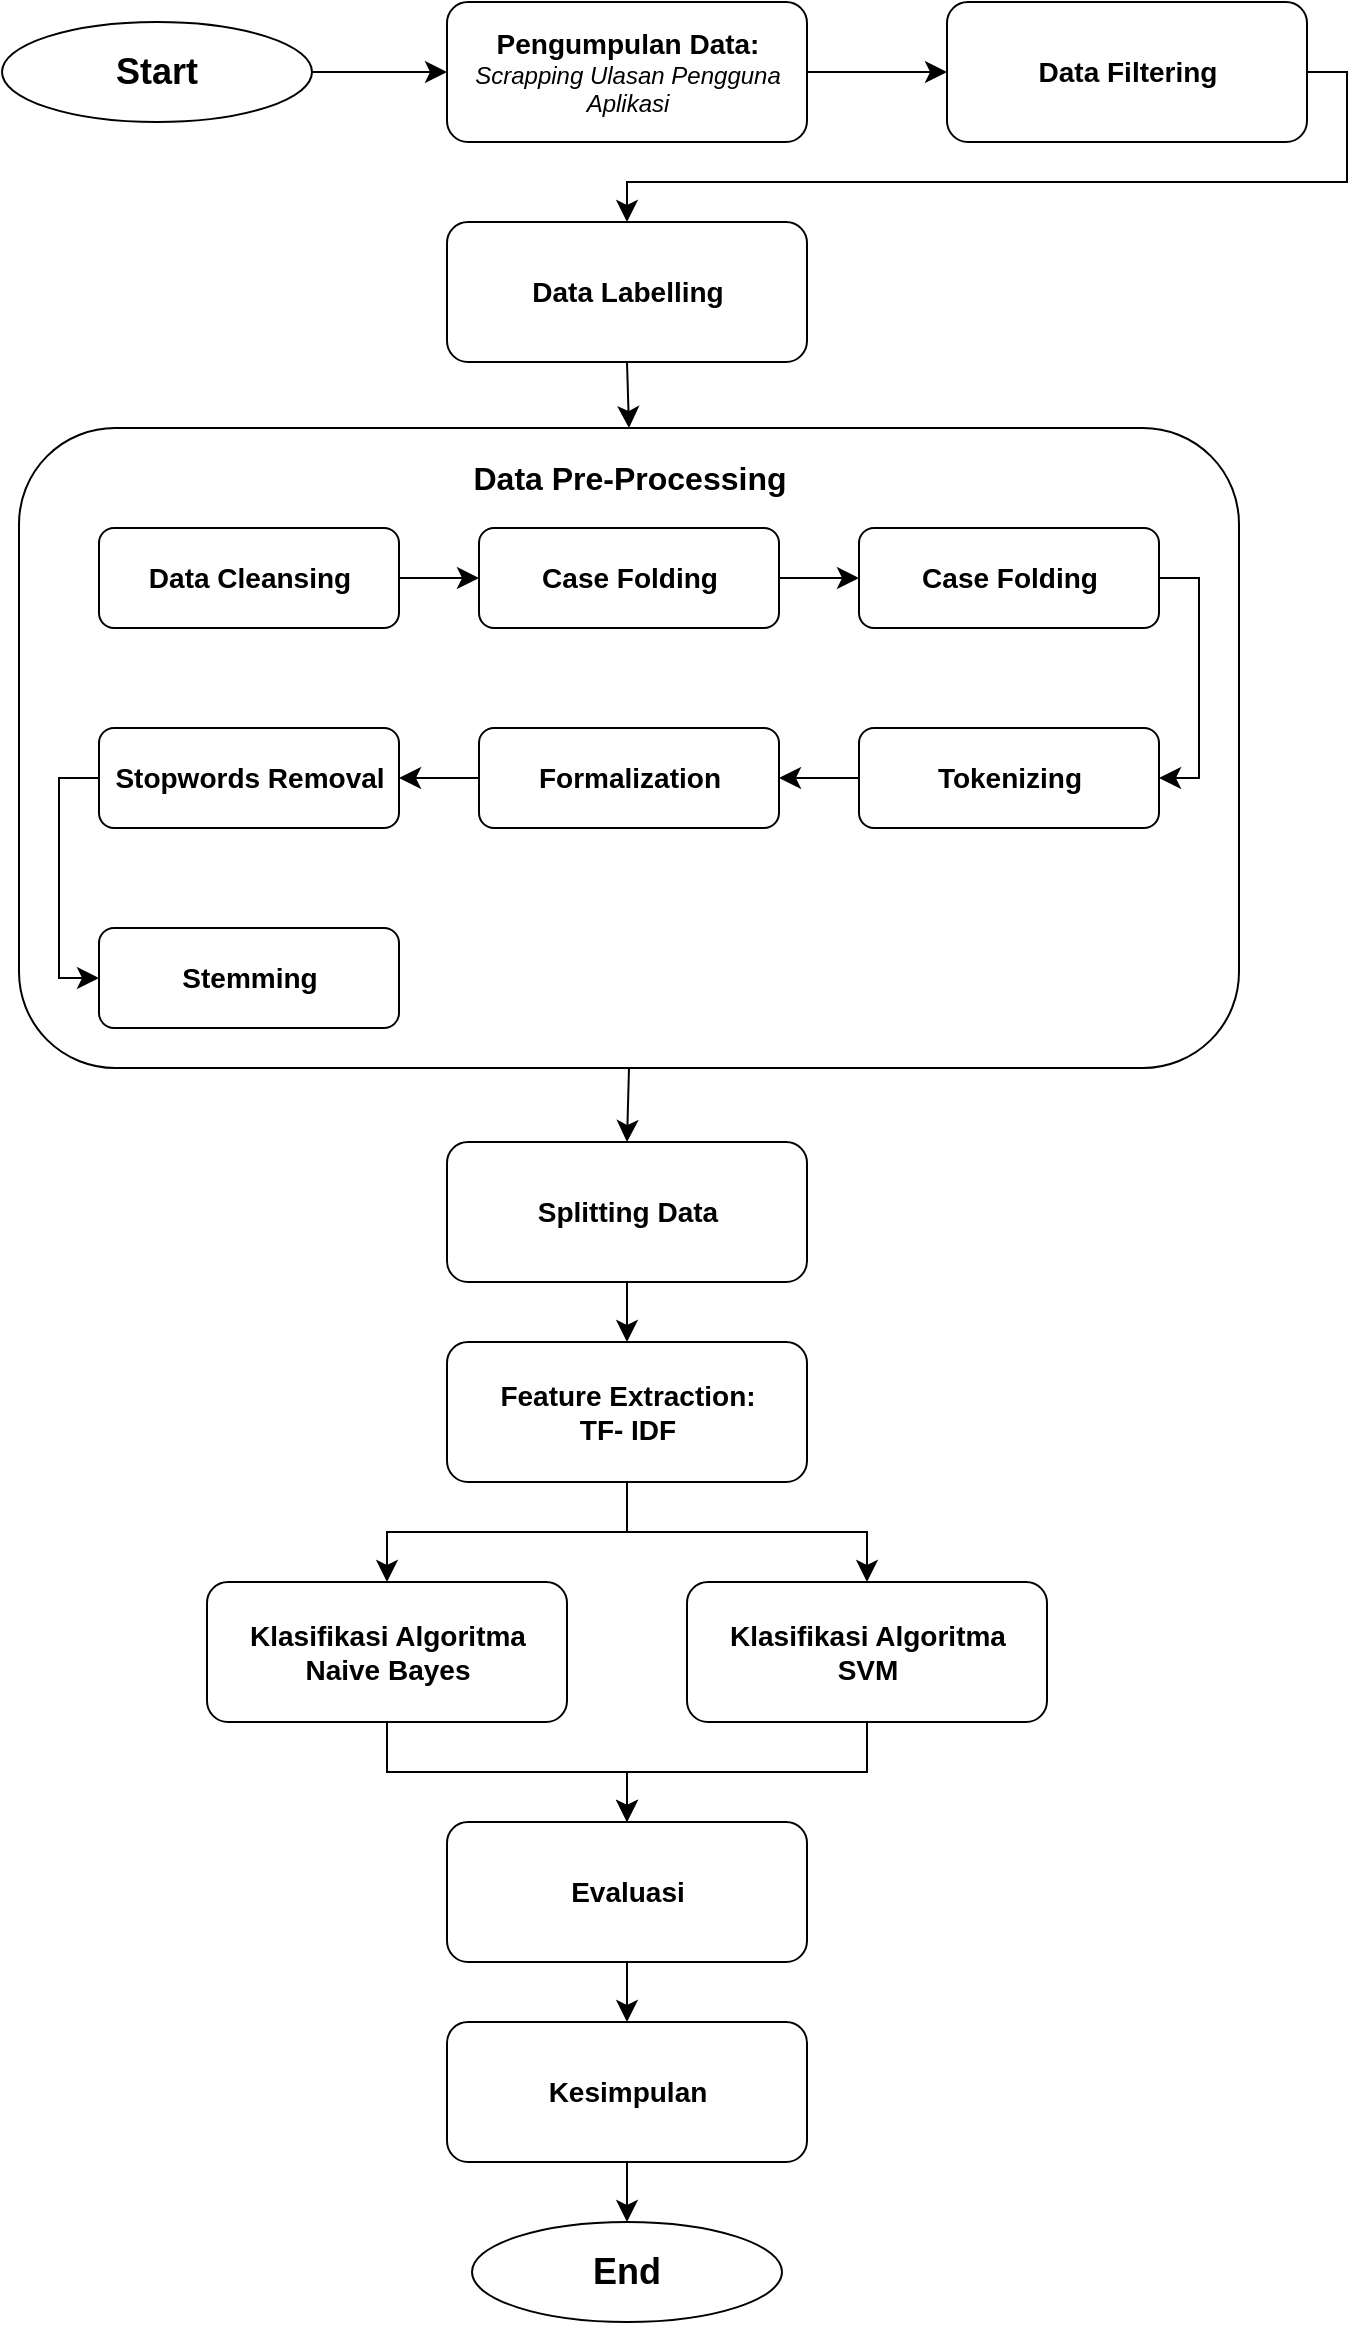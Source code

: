 <mxfile version="24.8.6">
  <diagram id="C5RBs43oDa-KdzZeNtuy" name="Page-1">
    <mxGraphModel grid="1" page="1" gridSize="10" guides="1" tooltips="1" connect="1" arrows="1" fold="1" pageScale="1" pageWidth="827" pageHeight="1169" math="0" shadow="0">
      <root>
        <mxCell id="WIyWlLk6GJQsqaUBKTNV-0" />
        <mxCell id="WIyWlLk6GJQsqaUBKTNV-1" parent="WIyWlLk6GJQsqaUBKTNV-0" />
        <mxCell id="cCSx1ppJoRHJ4T4uXbqs-1" value="&lt;font style=&quot;font-size: 18px;&quot;&gt;Start&lt;/font&gt;" style="ellipse;whiteSpace=wrap;html=1;fontStyle=1" vertex="1" parent="WIyWlLk6GJQsqaUBKTNV-1">
          <mxGeometry x="500" y="70" width="155" height="50" as="geometry" />
        </mxCell>
        <mxCell id="cCSx1ppJoRHJ4T4uXbqs-87" style="edgeStyle=none;curved=1;rounded=0;orthogonalLoop=1;jettySize=auto;html=1;exitX=1;exitY=0.5;exitDx=0;exitDy=0;entryX=0;entryY=0.5;entryDx=0;entryDy=0;fontSize=12;startSize=8;endSize=8;fontStyle=1" edge="1" parent="WIyWlLk6GJQsqaUBKTNV-1" source="cCSx1ppJoRHJ4T4uXbqs-2" target="cCSx1ppJoRHJ4T4uXbqs-11">
          <mxGeometry relative="1" as="geometry" />
        </mxCell>
        <mxCell id="cCSx1ppJoRHJ4T4uXbqs-2" value="&lt;div style=&quot;&quot;&gt;&lt;span style=&quot;background-color: initial;&quot;&gt;&lt;font style=&quot;font-size: 14px;&quot;&gt;&lt;b&gt;Pengumpulan Data:&lt;/b&gt;&lt;/font&gt;&lt;/span&gt;&lt;/div&gt;&lt;div style=&quot;&quot;&gt;&lt;i style=&quot;&quot;&gt;&lt;font style=&quot;font-size: 12px;&quot;&gt;Scrapping Ulasan Pengguna Aplikasi&lt;/font&gt;&lt;/i&gt;&lt;/div&gt;" style="rounded=1;whiteSpace=wrap;html=1;fontSize=12;glass=0;strokeWidth=1;shadow=0;align=center;" vertex="1" parent="WIyWlLk6GJQsqaUBKTNV-1">
          <mxGeometry x="722.5" y="60" width="180" height="70" as="geometry" />
        </mxCell>
        <mxCell id="cCSx1ppJoRHJ4T4uXbqs-95" style="edgeStyle=none;curved=1;rounded=0;orthogonalLoop=1;jettySize=auto;html=1;exitX=0.5;exitY=1;exitDx=0;exitDy=0;entryX=0.5;entryY=0;entryDx=0;entryDy=0;fontSize=12;startSize=8;endSize=8;fontStyle=1" edge="1" parent="WIyWlLk6GJQsqaUBKTNV-1" source="cCSx1ppJoRHJ4T4uXbqs-6" target="cCSx1ppJoRHJ4T4uXbqs-18">
          <mxGeometry relative="1" as="geometry" />
        </mxCell>
        <mxCell id="cCSx1ppJoRHJ4T4uXbqs-6" value="&lt;div style=&quot;&quot;&gt;&lt;span style=&quot;font-size: 14px;&quot;&gt;Data Labelling&lt;/span&gt;&lt;/div&gt;" style="rounded=1;whiteSpace=wrap;html=1;fontSize=12;glass=0;strokeWidth=1;shadow=0;align=center;fontStyle=1" vertex="1" parent="WIyWlLk6GJQsqaUBKTNV-1">
          <mxGeometry x="722.5" y="170" width="180" height="70" as="geometry" />
        </mxCell>
        <mxCell id="cCSx1ppJoRHJ4T4uXbqs-88" style="edgeStyle=orthogonalEdgeStyle;rounded=0;orthogonalLoop=1;jettySize=auto;html=1;exitX=1;exitY=0.5;exitDx=0;exitDy=0;entryX=0.5;entryY=0;entryDx=0;entryDy=0;fontSize=12;startSize=8;endSize=8;fontStyle=1" edge="1" parent="WIyWlLk6GJQsqaUBKTNV-1" source="cCSx1ppJoRHJ4T4uXbqs-11" target="cCSx1ppJoRHJ4T4uXbqs-6">
          <mxGeometry relative="1" as="geometry" />
        </mxCell>
        <mxCell id="cCSx1ppJoRHJ4T4uXbqs-11" value="&lt;div style=&quot;&quot;&gt;&lt;span style=&quot;font-size: 14px;&quot;&gt;&lt;b&gt;Data Filtering&lt;/b&gt;&lt;/span&gt;&lt;/div&gt;" style="rounded=1;whiteSpace=wrap;html=1;fontSize=12;glass=0;strokeWidth=1;shadow=0;align=center;" vertex="1" parent="WIyWlLk6GJQsqaUBKTNV-1">
          <mxGeometry x="972.5" y="60" width="180" height="70" as="geometry" />
        </mxCell>
        <mxCell id="cCSx1ppJoRHJ4T4uXbqs-76" value="" style="edgeStyle=none;curved=1;rounded=0;orthogonalLoop=1;jettySize=auto;html=1;fontSize=12;startSize=8;endSize=8;fontStyle=1" edge="1" parent="WIyWlLk6GJQsqaUBKTNV-1" source="cCSx1ppJoRHJ4T4uXbqs-16" target="cCSx1ppJoRHJ4T4uXbqs-57">
          <mxGeometry relative="1" as="geometry" />
        </mxCell>
        <mxCell id="cCSx1ppJoRHJ4T4uXbqs-16" value="&lt;div style=&quot;&quot;&gt;&lt;span style=&quot;font-size: 14px;&quot;&gt;Splitting Data&lt;/span&gt;&lt;/div&gt;" style="rounded=1;whiteSpace=wrap;html=1;fontSize=12;glass=0;strokeWidth=1;shadow=0;align=center;fontStyle=1" vertex="1" parent="WIyWlLk6GJQsqaUBKTNV-1">
          <mxGeometry x="722.5" y="630" width="180" height="70" as="geometry" />
        </mxCell>
        <mxCell id="cCSx1ppJoRHJ4T4uXbqs-20" value="" style="endArrow=classic;html=1;rounded=0;fontSize=12;startSize=8;endSize=8;curved=1;exitX=1;exitY=0.5;exitDx=0;exitDy=0;entryX=0;entryY=0.5;entryDx=0;entryDy=0;fontStyle=1" edge="1" parent="WIyWlLk6GJQsqaUBKTNV-1" source="cCSx1ppJoRHJ4T4uXbqs-1" target="cCSx1ppJoRHJ4T4uXbqs-2">
          <mxGeometry width="50" height="50" relative="1" as="geometry">
            <mxPoint x="417.5" y="570" as="sourcePoint" />
            <mxPoint x="467.5" y="520" as="targetPoint" />
          </mxGeometry>
        </mxCell>
        <mxCell id="cCSx1ppJoRHJ4T4uXbqs-54" value="" style="group;fontStyle=1" connectable="0" vertex="1" parent="WIyWlLk6GJQsqaUBKTNV-1">
          <mxGeometry x="528.5" y="283" width="590" height="310" as="geometry" />
        </mxCell>
        <mxCell id="cCSx1ppJoRHJ4T4uXbqs-47" value="" style="group;fontStyle=1" connectable="0" vertex="1" parent="cCSx1ppJoRHJ4T4uXbqs-54">
          <mxGeometry y="40" width="590" height="270" as="geometry" />
        </mxCell>
        <mxCell id="cCSx1ppJoRHJ4T4uXbqs-50" value="" style="group;fontStyle=1" connectable="0" vertex="1" parent="cCSx1ppJoRHJ4T4uXbqs-47">
          <mxGeometry width="590" height="270" as="geometry" />
        </mxCell>
        <mxCell id="cCSx1ppJoRHJ4T4uXbqs-29" value="" style="group;fontStyle=1" connectable="0" vertex="1" parent="cCSx1ppJoRHJ4T4uXbqs-50">
          <mxGeometry x="20" width="570" height="270" as="geometry" />
        </mxCell>
        <mxCell id="cCSx1ppJoRHJ4T4uXbqs-18" value="" style="rounded=1;whiteSpace=wrap;html=1;fontStyle=1" vertex="1" parent="cCSx1ppJoRHJ4T4uXbqs-29">
          <mxGeometry x="-40" y="-50" width="610" height="320" as="geometry" />
        </mxCell>
        <mxCell id="cCSx1ppJoRHJ4T4uXbqs-7" value="&lt;div style=&quot;&quot;&gt;&lt;span style=&quot;font-size: 14px;&quot;&gt;Data Cleansing&lt;/span&gt;&lt;/div&gt;" style="rounded=1;whiteSpace=wrap;html=1;fontSize=12;glass=0;strokeWidth=1;shadow=0;align=center;fontStyle=1" vertex="1" parent="cCSx1ppJoRHJ4T4uXbqs-29">
          <mxGeometry width="150" height="50" as="geometry" />
        </mxCell>
        <mxCell id="cCSx1ppJoRHJ4T4uXbqs-9" value="&lt;div style=&quot;&quot;&gt;&lt;span style=&quot;font-size: 14px;&quot;&gt;Case Folding&lt;/span&gt;&lt;/div&gt;" style="rounded=1;whiteSpace=wrap;html=1;fontSize=12;glass=0;strokeWidth=1;shadow=0;align=center;fontStyle=1" vertex="1" parent="cCSx1ppJoRHJ4T4uXbqs-29">
          <mxGeometry x="190" width="150" height="50" as="geometry" />
        </mxCell>
        <mxCell id="cCSx1ppJoRHJ4T4uXbqs-10" value="&lt;div style=&quot;&quot;&gt;&lt;span style=&quot;font-size: 14px;&quot;&gt;Case Folding&lt;/span&gt;&lt;/div&gt;" style="rounded=1;whiteSpace=wrap;html=1;fontSize=12;glass=0;strokeWidth=1;shadow=0;align=center;fontStyle=1" vertex="1" parent="cCSx1ppJoRHJ4T4uXbqs-29">
          <mxGeometry x="380" width="150" height="50" as="geometry" />
        </mxCell>
        <mxCell id="cCSx1ppJoRHJ4T4uXbqs-12" value="&lt;div style=&quot;&quot;&gt;&lt;span style=&quot;font-size: 14px;&quot;&gt;Tokenizing&lt;/span&gt;&lt;/div&gt;" style="rounded=1;whiteSpace=wrap;html=1;fontSize=12;glass=0;strokeWidth=1;shadow=0;align=center;fontStyle=1" vertex="1" parent="cCSx1ppJoRHJ4T4uXbqs-29">
          <mxGeometry x="380" y="100" width="150" height="50" as="geometry" />
        </mxCell>
        <mxCell id="cCSx1ppJoRHJ4T4uXbqs-13" value="&lt;div style=&quot;&quot;&gt;&lt;span style=&quot;font-size: 14px;&quot;&gt;Formalization&lt;/span&gt;&lt;/div&gt;" style="rounded=1;whiteSpace=wrap;html=1;fontSize=12;glass=0;strokeWidth=1;shadow=0;align=center;fontStyle=1" vertex="1" parent="cCSx1ppJoRHJ4T4uXbqs-29">
          <mxGeometry x="190" y="100" width="150" height="50" as="geometry" />
        </mxCell>
        <mxCell id="cCSx1ppJoRHJ4T4uXbqs-14" value="&lt;div style=&quot;&quot;&gt;&lt;span style=&quot;font-size: 14px;&quot;&gt;Stopwords Removal&lt;/span&gt;&lt;/div&gt;" style="rounded=1;whiteSpace=wrap;html=1;fontSize=12;glass=0;strokeWidth=1;shadow=0;align=center;fontStyle=1" vertex="1" parent="cCSx1ppJoRHJ4T4uXbqs-29">
          <mxGeometry y="100" width="150" height="50" as="geometry" />
        </mxCell>
        <mxCell id="cCSx1ppJoRHJ4T4uXbqs-23" value="" style="endArrow=classic;html=1;rounded=0;fontSize=12;startSize=8;endSize=8;curved=1;exitX=1;exitY=0.5;exitDx=0;exitDy=0;entryX=0;entryY=0.5;entryDx=0;entryDy=0;fontStyle=1" edge="1" parent="cCSx1ppJoRHJ4T4uXbqs-29" source="cCSx1ppJoRHJ4T4uXbqs-7" target="cCSx1ppJoRHJ4T4uXbqs-9">
          <mxGeometry width="50" height="50" relative="1" as="geometry">
            <mxPoint x="-20" y="40" as="sourcePoint" />
            <mxPoint x="30" y="-10" as="targetPoint" />
          </mxGeometry>
        </mxCell>
        <mxCell id="cCSx1ppJoRHJ4T4uXbqs-24" style="edgeStyle=none;curved=1;rounded=0;orthogonalLoop=1;jettySize=auto;html=1;entryX=0.25;entryY=1;entryDx=0;entryDy=0;fontSize=12;startSize=8;endSize=8;fontStyle=1" edge="1" parent="cCSx1ppJoRHJ4T4uXbqs-29" source="cCSx1ppJoRHJ4T4uXbqs-7" target="cCSx1ppJoRHJ4T4uXbqs-7">
          <mxGeometry relative="1" as="geometry" />
        </mxCell>
        <mxCell id="cCSx1ppJoRHJ4T4uXbqs-25" value="" style="endArrow=classic;html=1;rounded=0;fontSize=12;startSize=8;endSize=8;curved=1;exitX=1;exitY=0.5;exitDx=0;exitDy=0;entryX=0;entryY=0.5;entryDx=0;entryDy=0;fontStyle=1" edge="1" parent="cCSx1ppJoRHJ4T4uXbqs-29" source="cCSx1ppJoRHJ4T4uXbqs-9" target="cCSx1ppJoRHJ4T4uXbqs-10">
          <mxGeometry width="50" height="50" relative="1" as="geometry">
            <mxPoint x="160" y="35" as="sourcePoint" />
            <mxPoint x="200" y="35" as="targetPoint" />
          </mxGeometry>
        </mxCell>
        <mxCell id="cCSx1ppJoRHJ4T4uXbqs-26" value="" style="endArrow=classic;html=1;rounded=0;fontSize=12;startSize=8;endSize=8;exitX=1;exitY=0.5;exitDx=0;exitDy=0;entryX=1;entryY=0.5;entryDx=0;entryDy=0;edgeStyle=orthogonalEdgeStyle;fontStyle=1" edge="1" parent="cCSx1ppJoRHJ4T4uXbqs-29" source="cCSx1ppJoRHJ4T4uXbqs-10" target="cCSx1ppJoRHJ4T4uXbqs-12">
          <mxGeometry width="50" height="50" relative="1" as="geometry">
            <mxPoint x="350" y="35" as="sourcePoint" />
            <mxPoint x="390" y="35" as="targetPoint" />
            <Array as="points">
              <mxPoint x="550" y="25" />
              <mxPoint x="550" y="125" />
            </Array>
          </mxGeometry>
        </mxCell>
        <mxCell id="cCSx1ppJoRHJ4T4uXbqs-27" value="" style="endArrow=classic;html=1;rounded=0;fontSize=12;startSize=8;endSize=8;curved=1;exitX=0;exitY=0.5;exitDx=0;exitDy=0;entryX=1;entryY=0.5;entryDx=0;entryDy=0;fontStyle=1" edge="1" parent="cCSx1ppJoRHJ4T4uXbqs-29" source="cCSx1ppJoRHJ4T4uXbqs-12" target="cCSx1ppJoRHJ4T4uXbqs-13">
          <mxGeometry width="50" height="50" relative="1" as="geometry">
            <mxPoint x="465" y="60.0" as="sourcePoint" />
            <mxPoint x="465" y="110.0" as="targetPoint" />
          </mxGeometry>
        </mxCell>
        <mxCell id="cCSx1ppJoRHJ4T4uXbqs-28" value="" style="endArrow=classic;html=1;rounded=0;fontSize=12;startSize=8;endSize=8;curved=1;exitX=0;exitY=0.5;exitDx=0;exitDy=0;entryX=1;entryY=0.5;entryDx=0;entryDy=0;fontStyle=1" edge="1" parent="cCSx1ppJoRHJ4T4uXbqs-29" source="cCSx1ppJoRHJ4T4uXbqs-13" target="cCSx1ppJoRHJ4T4uXbqs-14">
          <mxGeometry width="50" height="50" relative="1" as="geometry">
            <mxPoint x="390" y="135" as="sourcePoint" />
            <mxPoint x="350" y="135" as="targetPoint" />
          </mxGeometry>
        </mxCell>
        <mxCell id="cCSx1ppJoRHJ4T4uXbqs-15" value="&lt;div style=&quot;&quot;&gt;&lt;span style=&quot;font-size: 14px;&quot;&gt;Stemming&lt;/span&gt;&lt;/div&gt;" style="rounded=1;whiteSpace=wrap;html=1;fontSize=12;glass=0;strokeWidth=1;shadow=0;align=center;fontStyle=1" vertex="1" parent="cCSx1ppJoRHJ4T4uXbqs-50">
          <mxGeometry x="20" y="200" width="150" height="50" as="geometry" />
        </mxCell>
        <mxCell id="cCSx1ppJoRHJ4T4uXbqs-51" value="" style="endArrow=classic;html=1;rounded=0;fontSize=12;startSize=8;endSize=8;exitX=0;exitY=0.5;exitDx=0;exitDy=0;entryX=0;entryY=0.5;entryDx=0;entryDy=0;edgeStyle=orthogonalEdgeStyle;fontStyle=1" edge="1" parent="cCSx1ppJoRHJ4T4uXbqs-50" source="cCSx1ppJoRHJ4T4uXbqs-14" target="cCSx1ppJoRHJ4T4uXbqs-15">
          <mxGeometry width="50" height="50" relative="1" as="geometry">
            <mxPoint x="90" y="370" as="sourcePoint" />
            <mxPoint x="20" y="230" as="targetPoint" />
            <Array as="points">
              <mxPoint y="125" />
              <mxPoint y="225" />
            </Array>
          </mxGeometry>
        </mxCell>
        <mxCell id="cCSx1ppJoRHJ4T4uXbqs-53" value="Data Pre-Processing" style="text;html=1;align=center;verticalAlign=middle;whiteSpace=wrap;rounded=0;fontSize=16;fontStyle=1" vertex="1" parent="cCSx1ppJoRHJ4T4uXbqs-54">
          <mxGeometry x="195" width="180" height="30" as="geometry" />
        </mxCell>
        <mxCell id="cCSx1ppJoRHJ4T4uXbqs-81" style="edgeStyle=orthogonalEdgeStyle;rounded=0;orthogonalLoop=1;jettySize=auto;html=1;exitX=0.5;exitY=1;exitDx=0;exitDy=0;entryX=0.5;entryY=0;entryDx=0;entryDy=0;fontSize=12;startSize=8;endSize=8;fontStyle=1" edge="1" parent="WIyWlLk6GJQsqaUBKTNV-1" source="cCSx1ppJoRHJ4T4uXbqs-57" target="cCSx1ppJoRHJ4T4uXbqs-60">
          <mxGeometry relative="1" as="geometry" />
        </mxCell>
        <mxCell id="cCSx1ppJoRHJ4T4uXbqs-82" style="edgeStyle=orthogonalEdgeStyle;rounded=0;orthogonalLoop=1;jettySize=auto;html=1;exitX=0.5;exitY=1;exitDx=0;exitDy=0;entryX=0.5;entryY=0;entryDx=0;entryDy=0;fontSize=12;startSize=8;endSize=8;fontStyle=1" edge="1" parent="WIyWlLk6GJQsqaUBKTNV-1" source="cCSx1ppJoRHJ4T4uXbqs-57" target="cCSx1ppJoRHJ4T4uXbqs-59">
          <mxGeometry relative="1" as="geometry" />
        </mxCell>
        <mxCell id="cCSx1ppJoRHJ4T4uXbqs-57" value="&lt;div style=&quot;&quot;&gt;&lt;span style=&quot;font-size: 14px;&quot;&gt;Feature Extraction:&lt;/span&gt;&lt;/div&gt;&lt;div style=&quot;&quot;&gt;&lt;span style=&quot;font-size: 14px;&quot;&gt;TF- IDF&lt;/span&gt;&lt;/div&gt;" style="rounded=1;whiteSpace=wrap;html=1;fontSize=12;glass=0;strokeWidth=1;shadow=0;align=center;fontStyle=1" vertex="1" parent="WIyWlLk6GJQsqaUBKTNV-1">
          <mxGeometry x="722.5" y="730" width="180" height="70" as="geometry" />
        </mxCell>
        <mxCell id="cCSx1ppJoRHJ4T4uXbqs-97" value="" style="edgeStyle=none;curved=1;rounded=0;orthogonalLoop=1;jettySize=auto;html=1;fontSize=12;startSize=8;endSize=8;fontStyle=1" edge="1" parent="WIyWlLk6GJQsqaUBKTNV-1" source="cCSx1ppJoRHJ4T4uXbqs-61" target="cCSx1ppJoRHJ4T4uXbqs-66">
          <mxGeometry relative="1" as="geometry" />
        </mxCell>
        <mxCell id="cCSx1ppJoRHJ4T4uXbqs-61" value="&lt;div style=&quot;&quot;&gt;&lt;span style=&quot;font-size: 14px; background-color: initial;&quot;&gt;Evaluasi&lt;/span&gt;&lt;/div&gt;" style="rounded=1;whiteSpace=wrap;html=1;fontSize=12;glass=0;strokeWidth=1;shadow=0;align=center;fontStyle=1" vertex="1" parent="WIyWlLk6GJQsqaUBKTNV-1">
          <mxGeometry x="722.5" y="970" width="180" height="70" as="geometry" />
        </mxCell>
        <mxCell id="cCSx1ppJoRHJ4T4uXbqs-71" style="edgeStyle=none;curved=1;rounded=0;orthogonalLoop=1;jettySize=auto;html=1;exitX=0.5;exitY=1;exitDx=0;exitDy=0;entryX=0.5;entryY=0;entryDx=0;entryDy=0;fontSize=12;startSize=8;endSize=8;fontStyle=1" edge="1" parent="WIyWlLk6GJQsqaUBKTNV-1" source="cCSx1ppJoRHJ4T4uXbqs-66" target="cCSx1ppJoRHJ4T4uXbqs-70">
          <mxGeometry relative="1" as="geometry" />
        </mxCell>
        <mxCell id="cCSx1ppJoRHJ4T4uXbqs-66" value="&lt;div style=&quot;&quot;&gt;&lt;span style=&quot;font-size: 14px;&quot;&gt;Kesimpulan&lt;/span&gt;&lt;/div&gt;" style="rounded=1;whiteSpace=wrap;html=1;fontSize=12;glass=0;strokeWidth=1;shadow=0;align=center;fontStyle=1" vertex="1" parent="WIyWlLk6GJQsqaUBKTNV-1">
          <mxGeometry x="722.5" y="1070" width="180" height="70" as="geometry" />
        </mxCell>
        <mxCell id="cCSx1ppJoRHJ4T4uXbqs-70" value="&lt;font style=&quot;font-size: 18px;&quot;&gt;End&lt;/font&gt;" style="ellipse;whiteSpace=wrap;html=1;fontStyle=1" vertex="1" parent="WIyWlLk6GJQsqaUBKTNV-1">
          <mxGeometry x="735" y="1170" width="155" height="50" as="geometry" />
        </mxCell>
        <mxCell id="cCSx1ppJoRHJ4T4uXbqs-83" style="edgeStyle=orthogonalEdgeStyle;rounded=0;orthogonalLoop=1;jettySize=auto;html=1;exitX=0.5;exitY=1;exitDx=0;exitDy=0;entryX=0.5;entryY=0;entryDx=0;entryDy=0;fontSize=12;startSize=8;endSize=8;fontStyle=1" edge="1" parent="WIyWlLk6GJQsqaUBKTNV-1" source="cCSx1ppJoRHJ4T4uXbqs-59" target="cCSx1ppJoRHJ4T4uXbqs-61">
          <mxGeometry relative="1" as="geometry" />
        </mxCell>
        <mxCell id="cCSx1ppJoRHJ4T4uXbqs-59" value="&lt;div style=&quot;&quot;&gt;&lt;span style=&quot;font-size: 14px;&quot;&gt;Klasifikasi Algoritma &lt;br&gt;Naive Bayes&lt;/span&gt;&lt;/div&gt;" style="rounded=1;whiteSpace=wrap;html=1;fontSize=12;glass=0;strokeWidth=1;shadow=0;align=center;fontStyle=1" vertex="1" parent="WIyWlLk6GJQsqaUBKTNV-1">
          <mxGeometry x="602.5" y="850" width="180" height="70" as="geometry" />
        </mxCell>
        <mxCell id="cCSx1ppJoRHJ4T4uXbqs-85" style="edgeStyle=orthogonalEdgeStyle;rounded=0;orthogonalLoop=1;jettySize=auto;html=1;exitX=0.5;exitY=1;exitDx=0;exitDy=0;fontSize=12;startSize=8;endSize=8;entryX=0.5;entryY=0;entryDx=0;entryDy=0;fontStyle=1" edge="1" parent="WIyWlLk6GJQsqaUBKTNV-1" source="cCSx1ppJoRHJ4T4uXbqs-60" target="cCSx1ppJoRHJ4T4uXbqs-61">
          <mxGeometry relative="1" as="geometry">
            <mxPoint x="572.5" y="920" as="targetPoint" />
          </mxGeometry>
        </mxCell>
        <mxCell id="cCSx1ppJoRHJ4T4uXbqs-60" value="&lt;div style=&quot;&quot;&gt;&lt;span style=&quot;font-size: 14px;&quot;&gt;Klasifikasi Algoritma &lt;br&gt;SVM&lt;/span&gt;&lt;/div&gt;" style="rounded=1;whiteSpace=wrap;html=1;fontSize=12;glass=0;strokeWidth=1;shadow=0;align=center;fontStyle=1" vertex="1" parent="WIyWlLk6GJQsqaUBKTNV-1">
          <mxGeometry x="842.5" y="850" width="180" height="70" as="geometry" />
        </mxCell>
        <mxCell id="cCSx1ppJoRHJ4T4uXbqs-96" style="edgeStyle=none;curved=1;rounded=0;orthogonalLoop=1;jettySize=auto;html=1;exitX=0.5;exitY=1;exitDx=0;exitDy=0;entryX=0.5;entryY=0;entryDx=0;entryDy=0;fontSize=12;startSize=8;endSize=8;fontStyle=1" edge="1" parent="WIyWlLk6GJQsqaUBKTNV-1" source="cCSx1ppJoRHJ4T4uXbqs-18" target="cCSx1ppJoRHJ4T4uXbqs-16">
          <mxGeometry relative="1" as="geometry" />
        </mxCell>
      </root>
    </mxGraphModel>
  </diagram>
</mxfile>
